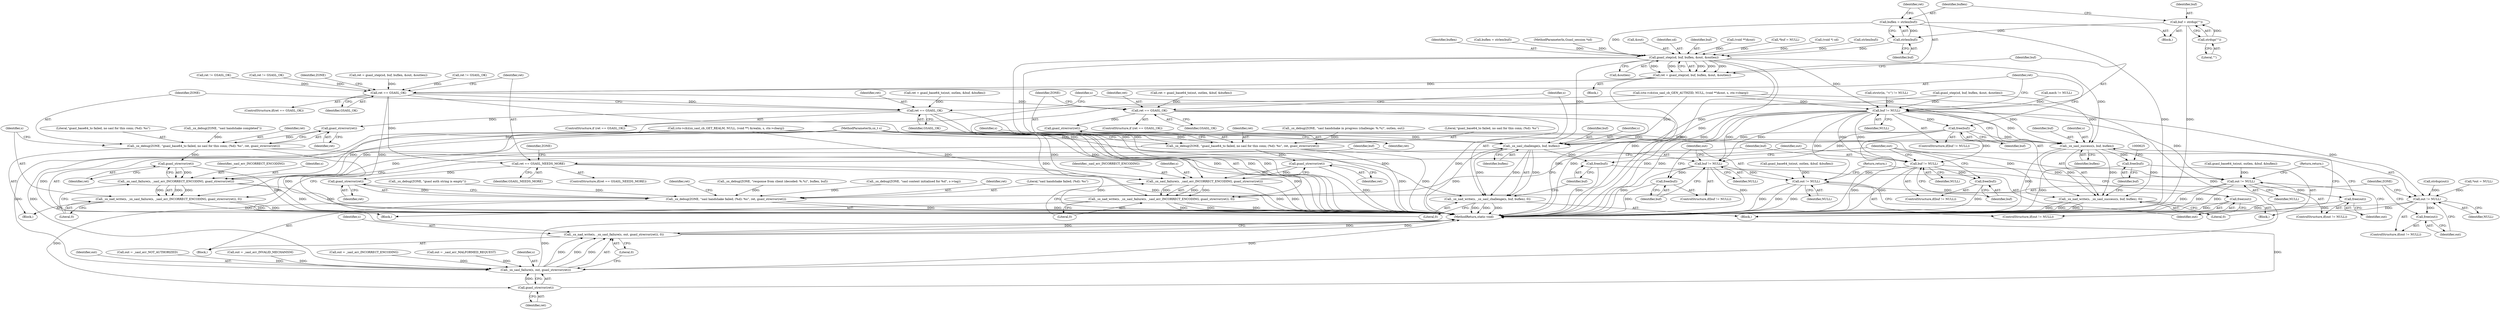 digraph "0_jabberd2_8416ae54ecefa670534f27a31db71d048b9c7f16_0@API" {
"1000465" [label="(Call,buflen = strlen(buf))"];
"1000467" [label="(Call,strlen(buf))"];
"1000461" [label="(Call,buf = strdup(\"\"))"];
"1000463" [label="(Call,strdup(\"\"))"];
"1000508" [label="(Call,gsasl_step(sd, buf, buflen, &out, &outlen))"];
"1000506" [label="(Call,ret = gsasl_step(sd, buf, buflen, &out, &outlen))"];
"1000592" [label="(Call,ret == GSASL_OK)"];
"1000609" [label="(Call,ret == GSASL_OK)"];
"1000656" [label="(Call,gsasl_strerror(ret))"];
"1000652" [label="(Call,_sx_debug(ZONE, \"gsasl_base64_to failed, no sasl for this conn; (%d): %s\", ret, gsasl_strerror(ret)))"];
"1000663" [label="(Call,gsasl_strerror(ret))"];
"1000660" [label="(Call,_sx_sasl_failure(s, _sasl_err_INCORRECT_ENCODING, gsasl_strerror(ret)))"];
"1000658" [label="(Call,_sx_nad_write(s, _sx_sasl_failure(s, _sasl_err_INCORRECT_ENCODING, gsasl_strerror(ret)), 0))"];
"1000680" [label="(Call,ret == GSASL_NEEDS_MORE)"];
"1000751" [label="(Call,gsasl_strerror(ret))"];
"1000747" [label="(Call,_sx_debug(ZONE, \"sasl handshake failed; (%d): %s\", ret, gsasl_strerror(ret)))"];
"1000789" [label="(Call,gsasl_strerror(ret))"];
"1000786" [label="(Call,_sx_sasl_failure(s, out, gsasl_strerror(ret)))"];
"1000784" [label="(Call,_sx_nad_write(s, _sx_sasl_failure(s, out, gsasl_strerror(ret)), 0))"];
"1000699" [label="(Call,ret == GSASL_OK)"];
"1000718" [label="(Call,gsasl_strerror(ret))"];
"1000714" [label="(Call,_sx_debug(ZONE, \"gsasl_base64_to failed, no sasl for this conn; (%d): %s\", ret, gsasl_strerror(ret)))"];
"1000725" [label="(Call,gsasl_strerror(ret))"];
"1000722" [label="(Call,_sx_sasl_failure(s, _sasl_err_INCORRECT_ENCODING, gsasl_strerror(ret)))"];
"1000720" [label="(Call,_sx_nad_write(s, _sx_sasl_failure(s, _sasl_err_INCORRECT_ENCODING, gsasl_strerror(ret)), 0))"];
"1000586" [label="(Call,buf != NULL)"];
"1000589" [label="(Call,free(buf))"];
"1000615" [label="(Call,_sx_sasl_success(s, buf, buflen))"];
"1000613" [label="(Call,_sx_nad_write(s, _sx_sasl_success(s, buf, buflen), 0))"];
"1000620" [label="(Call,free(buf))"];
"1000667" [label="(Call,buf != NULL)"];
"1000670" [label="(Call,free(buf))"];
"1000673" [label="(Call,out != NULL)"];
"1000676" [label="(Call,free(out))"];
"1000705" [label="(Call,_sx_sasl_challenge(s, buf, buflen))"];
"1000703" [label="(Call,_sx_nad_write(s, _sx_sasl_challenge(s, buf, buflen), 0))"];
"1000710" [label="(Call,free(buf))"];
"1000729" [label="(Call,buf != NULL)"];
"1000732" [label="(Call,free(buf))"];
"1000735" [label="(Call,out != NULL)"];
"1000738" [label="(Call,free(out))"];
"1000742" [label="(Call,out != NULL)"];
"1000745" [label="(Call,free(out))"];
"1000786" [label="(Call,_sx_sasl_failure(s, out, gsasl_strerror(ret)))"];
"1000465" [label="(Call,buflen = strlen(buf))"];
"1000748" [label="(Identifier,ZONE)"];
"1000660" [label="(Call,_sx_sasl_failure(s, _sasl_err_INCORRECT_ENCODING, gsasl_strerror(ret)))"];
"1000668" [label="(Identifier,buf)"];
"1000651" [label="(Block,)"];
"1000727" [label="(Literal,0)"];
"1000507" [label="(Identifier,ret)"];
"1000597" [label="(Identifier,ZONE)"];
"1000420" [label="(Call,(ctx->cb)(sx_sasl_cb_GEN_AUTHZID, NULL, (void **)&out, s, ctx->cbarg))"];
"1000463" [label="(Call,strdup(\"\"))"];
"1000722" [label="(Call,_sx_sasl_failure(s, _sasl_err_INCORRECT_ENCODING, gsasl_strerror(ret)))"];
"1000706" [label="(Identifier,s)"];
"1000744" [label="(Identifier,NULL)"];
"1000745" [label="(Call,free(out))"];
"1000685" [label="(Identifier,ZONE)"];
"1000458" [label="(Call,_sx_debug(ZONE, \"gsasl auth string is empty\"))"];
"1000663" [label="(Call,gsasl_strerror(ret))"];
"1000731" [label="(Identifier,NULL)"];
"1000754" [label="(Identifier,ret)"];
"1000738" [label="(Call,free(out))"];
"1000442" [label="(Call,strstr(in, \"<\") != NULL)"];
"1000704" [label="(Identifier,s)"];
"1000609" [label="(Call,ret == GSASL_OK)"];
"1000510" [label="(Identifier,buf)"];
"1000615" [label="(Call,_sx_sasl_success(s, buf, buflen))"];
"1000689" [label="(Call,ret = gsasl_base64_to(out, outlen, &buf, &buflen))"];
"1000739" [label="(Identifier,out)"];
"1000710" [label="(Call,free(buf))"];
"1000675" [label="(Identifier,NULL)"];
"1000676" [label="(Call,free(out))"];
"1000747" [label="(Call,_sx_debug(ZONE, \"sasl handshake failed; (%d): %s\", ret, gsasl_strerror(ret)))"];
"1000736" [label="(Identifier,out)"];
"1000691" [label="(Call,gsasl_base64_to(out, outlen, &buf, &buflen))"];
"1000612" [label="(Block,)"];
"1000664" [label="(Identifier,ret)"];
"1000506" [label="(Call,ret = gsasl_step(sd, buf, buflen, &out, &outlen))"];
"1000743" [label="(Identifier,out)"];
"1000594" [label="(Identifier,GSASL_OK)"];
"1000751" [label="(Call,gsasl_strerror(ret))"];
"1000662" [label="(Identifier,_sasl_err_INCORRECT_ENCODING)"];
"1000423" [label="(Call,(void **)&out)"];
"1000700" [label="(Identifier,ret)"];
"1000570" [label="(Call,_sx_debug(ZONE, \"response from client (decoded: %.*s)\", buflen, buf))"];
"1000752" [label="(Identifier,ret)"];
"1000596" [label="(Call,_sx_debug(ZONE, \"sasl handshake completed\"))"];
"1000679" [label="(ControlStructure,if(ret == GSASL_NEEDS_MORE))"];
"1000732" [label="(Call,free(buf))"];
"1000681" [label="(Identifier,ret)"];
"1000734" [label="(ControlStructure,if(out != NULL))"];
"1000669" [label="(Identifier,NULL)"];
"1000740" [label="(Return,return;)"];
"1000682" [label="(Identifier,GSASL_NEEDS_MORE)"];
"1000678" [label="(Return,return;)"];
"1000784" [label="(Call,_sx_nad_write(s, _sx_sasl_failure(s, out, gsasl_strerror(ret)), 0))"];
"1000671" [label="(Identifier,buf)"];
"1000592" [label="(Call,ret == GSASL_OK)"];
"1000788" [label="(Identifier,out)"];
"1000726" [label="(Identifier,ret)"];
"1000433" [label="(Call,strdup(out))"];
"1000140" [label="(Call,*buf = NULL)"];
"1000120" [label="(MethodParameterIn,sx_t s)"];
"1000699" [label="(Call,ret == GSASL_OK)"];
"1000677" [label="(Identifier,out)"];
"1000659" [label="(Identifier,s)"];
"1000410" [label="(Call,(void *) sd)"];
"1000588" [label="(Identifier,NULL)"];
"1000144" [label="(Call,*out = NULL)"];
"1000715" [label="(Identifier,ZONE)"];
"1000792" [label="(MethodReturn,static void)"];
"1000577" [label="(Call,gsasl_step(sd, buf, buflen, &out, &outlen))"];
"1000672" [label="(ControlStructure,if(out != NULL))"];
"1000652" [label="(Call,_sx_debug(ZONE, \"gsasl_base64_to failed, no sasl for this conn; (%d): %s\", ret, gsasl_strerror(ret)))"];
"1000721" [label="(Identifier,s)"];
"1000741" [label="(ControlStructure,if(out != NULL))"];
"1000733" [label="(Identifier,buf)"];
"1000437" [label="(Call,strlen(buf))"];
"1000742" [label="(Call,out != NULL)"];
"1000656" [label="(Call,gsasl_strerror(ret))"];
"1000511" [label="(Identifier,buflen)"];
"1000713" [label="(Block,)"];
"1000396" [label="(Call,_sx_debug(ZONE, \"sasl context initialised for %d\", s->tag))"];
"1000586" [label="(Call,buf != NULL)"];
"1000705" [label="(Call,_sx_sasl_challenge(s, buf, buflen))"];
"1000655" [label="(Identifier,ret)"];
"1000737" [label="(Identifier,NULL)"];
"1000718" [label="(Call,gsasl_strerror(ret))"];
"1000613" [label="(Call,_sx_nad_write(s, _sx_sasl_success(s, buf, buflen), 0))"];
"1000709" [label="(Literal,0)"];
"1000461" [label="(Call,buf = strdup(\"\"))"];
"1000719" [label="(Identifier,ret)"];
"1000585" [label="(ControlStructure,if(buf != NULL))"];
"1000750" [label="(Identifier,ret)"];
"1000435" [label="(Call,buflen = strlen(buf))"];
"1000730" [label="(Identifier,buf)"];
"1000711" [label="(Identifier,buf)"];
"1000728" [label="(ControlStructure,if(buf != NULL))"];
"1000746" [label="(Identifier,out)"];
"1000765" [label="(Call,out = _sasl_err_NOT_AUTHORIZED)"];
"1000790" [label="(Identifier,ret)"];
"1000771" [label="(Call,out = _sasl_err_INVALID_MECHANISM)"];
"1000126" [label="(Block,)"];
"1000620" [label="(Call,free(buf))"];
"1000587" [label="(Identifier,buf)"];
"1000468" [label="(Identifier,buf)"];
"1000666" [label="(ControlStructure,if(buf != NULL))"];
"1000658" [label="(Call,_sx_nad_write(s, _sx_sasl_failure(s, _sasl_err_INCORRECT_ENCODING, gsasl_strerror(ret)), 0))"];
"1000614" [label="(Identifier,s)"];
"1000619" [label="(Literal,0)"];
"1000791" [label="(Literal,0)"];
"1000654" [label="(Literal,\"gsasl_base64_to failed, no sasl for this conn; (%d): %s\")"];
"1000667" [label="(Call,buf != NULL)"];
"1000661" [label="(Identifier,s)"];
"1000665" [label="(Literal,0)"];
"1000122" [label="(MethodParameterIn,Gsasl_session *sd)"];
"1000617" [label="(Identifier,buf)"];
"1000467" [label="(Call,strlen(buf))"];
"1000725" [label="(Call,gsasl_strerror(ret))"];
"1000591" [label="(ControlStructure,if(ret == GSASL_OK))"];
"1000684" [label="(Call,_sx_debug(ZONE, \"sasl handshake in progress (challenge: %.*s)\", outlen, out))"];
"1000512" [label="(Call,&out)"];
"1000590" [label="(Identifier,buf)"];
"1000464" [label="(Literal,\"\")"];
"1000610" [label="(Identifier,ret)"];
"1000653" [label="(Identifier,ZONE)"];
"1000575" [label="(Call,ret = gsasl_step(sd, buf, buflen, &out, &outlen))"];
"1000599" [label="(Call,ret = gsasl_base64_to(out, outlen, &buf, &buflen))"];
"1000703" [label="(Call,_sx_nad_write(s, _sx_sasl_challenge(s, buf, buflen), 0))"];
"1000670" [label="(Call,free(buf))"];
"1000589" [label="(Call,free(buf))"];
"1000608" [label="(ControlStructure,if (ret == GSASL_OK))"];
"1000724" [label="(Identifier,_sasl_err_INCORRECT_ENCODING)"];
"1000509" [label="(Identifier,sd)"];
"1000714" [label="(Call,_sx_debug(ZONE, \"gsasl_base64_to failed, no sasl for this conn; (%d): %s\", ret, gsasl_strerror(ret)))"];
"1000708" [label="(Identifier,buflen)"];
"1000785" [label="(Identifier,s)"];
"1000723" [label="(Identifier,s)"];
"1000164" [label="(Call,mech != NULL)"];
"1000514" [label="(Call,&outlen)"];
"1000776" [label="(Call,out = _sasl_err_INCORRECT_ENCODING)"];
"1000508" [label="(Call,gsasl_step(sd, buf, buflen, &out, &outlen))"];
"1000707" [label="(Identifier,buf)"];
"1000618" [label="(Identifier,buflen)"];
"1000457" [label="(Block,)"];
"1000601" [label="(Call,gsasl_base64_to(out, outlen, &buf, &buflen))"];
"1000680" [label="(Call,ret == GSASL_NEEDS_MORE)"];
"1000735" [label="(Call,out != NULL)"];
"1000621" [label="(Identifier,buf)"];
"1000466" [label="(Identifier,buflen)"];
"1000611" [label="(Identifier,GSASL_OK)"];
"1000781" [label="(Call,out = _sasl_err_MALFORMED_REQUEST)"];
"1000593" [label="(Identifier,ret)"];
"1000674" [label="(Identifier,out)"];
"1000787" [label="(Identifier,s)"];
"1000716" [label="(Literal,\"gsasl_base64_to failed, no sasl for this conn; (%d): %s\")"];
"1000528" [label="(Call,ret != GSASL_OK)"];
"1000717" [label="(Identifier,ret)"];
"1000749" [label="(Literal,\"sasl handshake failed; (%d): %s\")"];
"1000221" [label="(Call,(ctx->cb)(sx_sasl_cb_GET_REALM, NULL, (void **) &realm, s, ctx->cbarg))"];
"1000616" [label="(Identifier,s)"];
"1000698" [label="(ControlStructure,if (ret == GSASL_OK))"];
"1000789" [label="(Call,gsasl_strerror(ret))"];
"1000701" [label="(Identifier,GSASL_OK)"];
"1000702" [label="(Block,)"];
"1000720" [label="(Call,_sx_nad_write(s, _sx_sasl_failure(s, _sasl_err_INCORRECT_ENCODING, gsasl_strerror(ret)), 0))"];
"1000673" [label="(Call,out != NULL)"];
"1000462" [label="(Identifier,buf)"];
"1000202" [label="(Call,ret != GSASL_OK)"];
"1000481" [label="(Call,ret != GSASL_OK)"];
"1000167" [label="(Block,)"];
"1000657" [label="(Identifier,ret)"];
"1000729" [label="(Call,buf != NULL)"];
"1000465" -> "1000457"  [label="AST: "];
"1000465" -> "1000467"  [label="CFG: "];
"1000466" -> "1000465"  [label="AST: "];
"1000467" -> "1000465"  [label="AST: "];
"1000507" -> "1000465"  [label="CFG: "];
"1000465" -> "1000792"  [label="DDG: "];
"1000467" -> "1000465"  [label="DDG: "];
"1000465" -> "1000508"  [label="DDG: "];
"1000467" -> "1000468"  [label="CFG: "];
"1000468" -> "1000467"  [label="AST: "];
"1000461" -> "1000467"  [label="DDG: "];
"1000467" -> "1000508"  [label="DDG: "];
"1000461" -> "1000457"  [label="AST: "];
"1000461" -> "1000463"  [label="CFG: "];
"1000462" -> "1000461"  [label="AST: "];
"1000463" -> "1000461"  [label="AST: "];
"1000466" -> "1000461"  [label="CFG: "];
"1000461" -> "1000792"  [label="DDG: "];
"1000463" -> "1000461"  [label="DDG: "];
"1000463" -> "1000464"  [label="CFG: "];
"1000464" -> "1000463"  [label="AST: "];
"1000508" -> "1000506"  [label="AST: "];
"1000508" -> "1000514"  [label="CFG: "];
"1000509" -> "1000508"  [label="AST: "];
"1000510" -> "1000508"  [label="AST: "];
"1000511" -> "1000508"  [label="AST: "];
"1000512" -> "1000508"  [label="AST: "];
"1000514" -> "1000508"  [label="AST: "];
"1000506" -> "1000508"  [label="CFG: "];
"1000508" -> "1000792"  [label="DDG: "];
"1000508" -> "1000792"  [label="DDG: "];
"1000508" -> "1000792"  [label="DDG: "];
"1000508" -> "1000792"  [label="DDG: "];
"1000508" -> "1000506"  [label="DDG: "];
"1000508" -> "1000506"  [label="DDG: "];
"1000508" -> "1000506"  [label="DDG: "];
"1000508" -> "1000506"  [label="DDG: "];
"1000508" -> "1000506"  [label="DDG: "];
"1000410" -> "1000508"  [label="DDG: "];
"1000122" -> "1000508"  [label="DDG: "];
"1000140" -> "1000508"  [label="DDG: "];
"1000437" -> "1000508"  [label="DDG: "];
"1000435" -> "1000508"  [label="DDG: "];
"1000423" -> "1000508"  [label="DDG: "];
"1000508" -> "1000586"  [label="DDG: "];
"1000508" -> "1000615"  [label="DDG: "];
"1000508" -> "1000705"  [label="DDG: "];
"1000506" -> "1000167"  [label="AST: "];
"1000507" -> "1000506"  [label="AST: "];
"1000587" -> "1000506"  [label="CFG: "];
"1000506" -> "1000792"  [label="DDG: "];
"1000506" -> "1000592"  [label="DDG: "];
"1000592" -> "1000591"  [label="AST: "];
"1000592" -> "1000594"  [label="CFG: "];
"1000593" -> "1000592"  [label="AST: "];
"1000594" -> "1000592"  [label="AST: "];
"1000597" -> "1000592"  [label="CFG: "];
"1000681" -> "1000592"  [label="CFG: "];
"1000592" -> "1000792"  [label="DDG: "];
"1000592" -> "1000792"  [label="DDG: "];
"1000575" -> "1000592"  [label="DDG: "];
"1000481" -> "1000592"  [label="DDG: "];
"1000528" -> "1000592"  [label="DDG: "];
"1000202" -> "1000592"  [label="DDG: "];
"1000592" -> "1000609"  [label="DDG: "];
"1000592" -> "1000680"  [label="DDG: "];
"1000592" -> "1000699"  [label="DDG: "];
"1000609" -> "1000608"  [label="AST: "];
"1000609" -> "1000611"  [label="CFG: "];
"1000610" -> "1000609"  [label="AST: "];
"1000611" -> "1000609"  [label="AST: "];
"1000614" -> "1000609"  [label="CFG: "];
"1000653" -> "1000609"  [label="CFG: "];
"1000609" -> "1000792"  [label="DDG: "];
"1000609" -> "1000792"  [label="DDG: "];
"1000609" -> "1000792"  [label="DDG: "];
"1000599" -> "1000609"  [label="DDG: "];
"1000609" -> "1000656"  [label="DDG: "];
"1000656" -> "1000652"  [label="AST: "];
"1000656" -> "1000657"  [label="CFG: "];
"1000657" -> "1000656"  [label="AST: "];
"1000652" -> "1000656"  [label="CFG: "];
"1000656" -> "1000652"  [label="DDG: "];
"1000652" -> "1000651"  [label="AST: "];
"1000653" -> "1000652"  [label="AST: "];
"1000654" -> "1000652"  [label="AST: "];
"1000655" -> "1000652"  [label="AST: "];
"1000659" -> "1000652"  [label="CFG: "];
"1000652" -> "1000792"  [label="DDG: "];
"1000652" -> "1000792"  [label="DDG: "];
"1000596" -> "1000652"  [label="DDG: "];
"1000652" -> "1000663"  [label="DDG: "];
"1000663" -> "1000660"  [label="AST: "];
"1000663" -> "1000664"  [label="CFG: "];
"1000664" -> "1000663"  [label="AST: "];
"1000660" -> "1000663"  [label="CFG: "];
"1000663" -> "1000792"  [label="DDG: "];
"1000663" -> "1000660"  [label="DDG: "];
"1000660" -> "1000658"  [label="AST: "];
"1000661" -> "1000660"  [label="AST: "];
"1000662" -> "1000660"  [label="AST: "];
"1000665" -> "1000660"  [label="CFG: "];
"1000660" -> "1000792"  [label="DDG: "];
"1000660" -> "1000792"  [label="DDG: "];
"1000660" -> "1000658"  [label="DDG: "];
"1000660" -> "1000658"  [label="DDG: "];
"1000660" -> "1000658"  [label="DDG: "];
"1000420" -> "1000660"  [label="DDG: "];
"1000120" -> "1000660"  [label="DDG: "];
"1000221" -> "1000660"  [label="DDG: "];
"1000658" -> "1000651"  [label="AST: "];
"1000658" -> "1000665"  [label="CFG: "];
"1000659" -> "1000658"  [label="AST: "];
"1000665" -> "1000658"  [label="AST: "];
"1000668" -> "1000658"  [label="CFG: "];
"1000658" -> "1000792"  [label="DDG: "];
"1000658" -> "1000792"  [label="DDG: "];
"1000658" -> "1000792"  [label="DDG: "];
"1000120" -> "1000658"  [label="DDG: "];
"1000680" -> "1000679"  [label="AST: "];
"1000680" -> "1000682"  [label="CFG: "];
"1000681" -> "1000680"  [label="AST: "];
"1000682" -> "1000680"  [label="AST: "];
"1000685" -> "1000680"  [label="CFG: "];
"1000743" -> "1000680"  [label="CFG: "];
"1000680" -> "1000792"  [label="DDG: "];
"1000680" -> "1000792"  [label="DDG: "];
"1000680" -> "1000751"  [label="DDG: "];
"1000751" -> "1000747"  [label="AST: "];
"1000751" -> "1000752"  [label="CFG: "];
"1000752" -> "1000751"  [label="AST: "];
"1000747" -> "1000751"  [label="CFG: "];
"1000751" -> "1000747"  [label="DDG: "];
"1000747" -> "1000126"  [label="AST: "];
"1000748" -> "1000747"  [label="AST: "];
"1000749" -> "1000747"  [label="AST: "];
"1000750" -> "1000747"  [label="AST: "];
"1000754" -> "1000747"  [label="CFG: "];
"1000747" -> "1000792"  [label="DDG: "];
"1000747" -> "1000792"  [label="DDG: "];
"1000396" -> "1000747"  [label="DDG: "];
"1000570" -> "1000747"  [label="DDG: "];
"1000458" -> "1000747"  [label="DDG: "];
"1000747" -> "1000789"  [label="DDG: "];
"1000789" -> "1000786"  [label="AST: "];
"1000789" -> "1000790"  [label="CFG: "];
"1000790" -> "1000789"  [label="AST: "];
"1000786" -> "1000789"  [label="CFG: "];
"1000789" -> "1000792"  [label="DDG: "];
"1000789" -> "1000786"  [label="DDG: "];
"1000786" -> "1000784"  [label="AST: "];
"1000787" -> "1000786"  [label="AST: "];
"1000788" -> "1000786"  [label="AST: "];
"1000791" -> "1000786"  [label="CFG: "];
"1000786" -> "1000792"  [label="DDG: "];
"1000786" -> "1000792"  [label="DDG: "];
"1000786" -> "1000784"  [label="DDG: "];
"1000786" -> "1000784"  [label="DDG: "];
"1000786" -> "1000784"  [label="DDG: "];
"1000420" -> "1000786"  [label="DDG: "];
"1000120" -> "1000786"  [label="DDG: "];
"1000221" -> "1000786"  [label="DDG: "];
"1000781" -> "1000786"  [label="DDG: "];
"1000776" -> "1000786"  [label="DDG: "];
"1000765" -> "1000786"  [label="DDG: "];
"1000771" -> "1000786"  [label="DDG: "];
"1000784" -> "1000126"  [label="AST: "];
"1000784" -> "1000791"  [label="CFG: "];
"1000785" -> "1000784"  [label="AST: "];
"1000791" -> "1000784"  [label="AST: "];
"1000792" -> "1000784"  [label="CFG: "];
"1000784" -> "1000792"  [label="DDG: "];
"1000784" -> "1000792"  [label="DDG: "];
"1000784" -> "1000792"  [label="DDG: "];
"1000120" -> "1000784"  [label="DDG: "];
"1000699" -> "1000698"  [label="AST: "];
"1000699" -> "1000701"  [label="CFG: "];
"1000700" -> "1000699"  [label="AST: "];
"1000701" -> "1000699"  [label="AST: "];
"1000704" -> "1000699"  [label="CFG: "];
"1000715" -> "1000699"  [label="CFG: "];
"1000699" -> "1000792"  [label="DDG: "];
"1000699" -> "1000792"  [label="DDG: "];
"1000699" -> "1000792"  [label="DDG: "];
"1000689" -> "1000699"  [label="DDG: "];
"1000699" -> "1000718"  [label="DDG: "];
"1000718" -> "1000714"  [label="AST: "];
"1000718" -> "1000719"  [label="CFG: "];
"1000719" -> "1000718"  [label="AST: "];
"1000714" -> "1000718"  [label="CFG: "];
"1000718" -> "1000714"  [label="DDG: "];
"1000714" -> "1000713"  [label="AST: "];
"1000715" -> "1000714"  [label="AST: "];
"1000716" -> "1000714"  [label="AST: "];
"1000717" -> "1000714"  [label="AST: "];
"1000721" -> "1000714"  [label="CFG: "];
"1000714" -> "1000792"  [label="DDG: "];
"1000714" -> "1000792"  [label="DDG: "];
"1000684" -> "1000714"  [label="DDG: "];
"1000714" -> "1000725"  [label="DDG: "];
"1000725" -> "1000722"  [label="AST: "];
"1000725" -> "1000726"  [label="CFG: "];
"1000726" -> "1000725"  [label="AST: "];
"1000722" -> "1000725"  [label="CFG: "];
"1000725" -> "1000792"  [label="DDG: "];
"1000725" -> "1000722"  [label="DDG: "];
"1000722" -> "1000720"  [label="AST: "];
"1000723" -> "1000722"  [label="AST: "];
"1000724" -> "1000722"  [label="AST: "];
"1000727" -> "1000722"  [label="CFG: "];
"1000722" -> "1000792"  [label="DDG: "];
"1000722" -> "1000792"  [label="DDG: "];
"1000722" -> "1000720"  [label="DDG: "];
"1000722" -> "1000720"  [label="DDG: "];
"1000722" -> "1000720"  [label="DDG: "];
"1000420" -> "1000722"  [label="DDG: "];
"1000120" -> "1000722"  [label="DDG: "];
"1000221" -> "1000722"  [label="DDG: "];
"1000720" -> "1000713"  [label="AST: "];
"1000720" -> "1000727"  [label="CFG: "];
"1000721" -> "1000720"  [label="AST: "];
"1000727" -> "1000720"  [label="AST: "];
"1000730" -> "1000720"  [label="CFG: "];
"1000720" -> "1000792"  [label="DDG: "];
"1000720" -> "1000792"  [label="DDG: "];
"1000720" -> "1000792"  [label="DDG: "];
"1000120" -> "1000720"  [label="DDG: "];
"1000586" -> "1000585"  [label="AST: "];
"1000586" -> "1000588"  [label="CFG: "];
"1000587" -> "1000586"  [label="AST: "];
"1000588" -> "1000586"  [label="AST: "];
"1000590" -> "1000586"  [label="CFG: "];
"1000593" -> "1000586"  [label="CFG: "];
"1000586" -> "1000792"  [label="DDG: "];
"1000586" -> "1000792"  [label="DDG: "];
"1000577" -> "1000586"  [label="DDG: "];
"1000164" -> "1000586"  [label="DDG: "];
"1000442" -> "1000586"  [label="DDG: "];
"1000420" -> "1000586"  [label="DDG: "];
"1000586" -> "1000589"  [label="DDG: "];
"1000586" -> "1000615"  [label="DDG: "];
"1000586" -> "1000667"  [label="DDG: "];
"1000586" -> "1000667"  [label="DDG: "];
"1000586" -> "1000673"  [label="DDG: "];
"1000586" -> "1000705"  [label="DDG: "];
"1000586" -> "1000729"  [label="DDG: "];
"1000586" -> "1000729"  [label="DDG: "];
"1000586" -> "1000735"  [label="DDG: "];
"1000586" -> "1000742"  [label="DDG: "];
"1000589" -> "1000585"  [label="AST: "];
"1000589" -> "1000590"  [label="CFG: "];
"1000590" -> "1000589"  [label="AST: "];
"1000593" -> "1000589"  [label="CFG: "];
"1000589" -> "1000792"  [label="DDG: "];
"1000589" -> "1000615"  [label="DDG: "];
"1000589" -> "1000667"  [label="DDG: "];
"1000589" -> "1000705"  [label="DDG: "];
"1000589" -> "1000729"  [label="DDG: "];
"1000615" -> "1000613"  [label="AST: "];
"1000615" -> "1000618"  [label="CFG: "];
"1000616" -> "1000615"  [label="AST: "];
"1000617" -> "1000615"  [label="AST: "];
"1000618" -> "1000615"  [label="AST: "];
"1000619" -> "1000615"  [label="CFG: "];
"1000615" -> "1000792"  [label="DDG: "];
"1000615" -> "1000613"  [label="DDG: "];
"1000615" -> "1000613"  [label="DDG: "];
"1000615" -> "1000613"  [label="DDG: "];
"1000420" -> "1000615"  [label="DDG: "];
"1000120" -> "1000615"  [label="DDG: "];
"1000221" -> "1000615"  [label="DDG: "];
"1000577" -> "1000615"  [label="DDG: "];
"1000615" -> "1000620"  [label="DDG: "];
"1000613" -> "1000612"  [label="AST: "];
"1000613" -> "1000619"  [label="CFG: "];
"1000614" -> "1000613"  [label="AST: "];
"1000619" -> "1000613"  [label="AST: "];
"1000621" -> "1000613"  [label="CFG: "];
"1000613" -> "1000792"  [label="DDG: "];
"1000613" -> "1000792"  [label="DDG: "];
"1000613" -> "1000792"  [label="DDG: "];
"1000120" -> "1000613"  [label="DDG: "];
"1000620" -> "1000612"  [label="AST: "];
"1000620" -> "1000621"  [label="CFG: "];
"1000621" -> "1000620"  [label="AST: "];
"1000625" -> "1000620"  [label="CFG: "];
"1000620" -> "1000792"  [label="DDG: "];
"1000667" -> "1000666"  [label="AST: "];
"1000667" -> "1000669"  [label="CFG: "];
"1000668" -> "1000667"  [label="AST: "];
"1000669" -> "1000667"  [label="AST: "];
"1000671" -> "1000667"  [label="CFG: "];
"1000674" -> "1000667"  [label="CFG: "];
"1000667" -> "1000792"  [label="DDG: "];
"1000667" -> "1000792"  [label="DDG: "];
"1000667" -> "1000670"  [label="DDG: "];
"1000667" -> "1000673"  [label="DDG: "];
"1000670" -> "1000666"  [label="AST: "];
"1000670" -> "1000671"  [label="CFG: "];
"1000671" -> "1000670"  [label="AST: "];
"1000674" -> "1000670"  [label="CFG: "];
"1000670" -> "1000792"  [label="DDG: "];
"1000673" -> "1000672"  [label="AST: "];
"1000673" -> "1000675"  [label="CFG: "];
"1000674" -> "1000673"  [label="AST: "];
"1000675" -> "1000673"  [label="AST: "];
"1000677" -> "1000673"  [label="CFG: "];
"1000678" -> "1000673"  [label="CFG: "];
"1000673" -> "1000792"  [label="DDG: "];
"1000673" -> "1000792"  [label="DDG: "];
"1000673" -> "1000792"  [label="DDG: "];
"1000601" -> "1000673"  [label="DDG: "];
"1000673" -> "1000676"  [label="DDG: "];
"1000676" -> "1000672"  [label="AST: "];
"1000676" -> "1000677"  [label="CFG: "];
"1000677" -> "1000676"  [label="AST: "];
"1000678" -> "1000676"  [label="CFG: "];
"1000676" -> "1000792"  [label="DDG: "];
"1000705" -> "1000703"  [label="AST: "];
"1000705" -> "1000708"  [label="CFG: "];
"1000706" -> "1000705"  [label="AST: "];
"1000707" -> "1000705"  [label="AST: "];
"1000708" -> "1000705"  [label="AST: "];
"1000709" -> "1000705"  [label="CFG: "];
"1000705" -> "1000792"  [label="DDG: "];
"1000705" -> "1000703"  [label="DDG: "];
"1000705" -> "1000703"  [label="DDG: "];
"1000705" -> "1000703"  [label="DDG: "];
"1000420" -> "1000705"  [label="DDG: "];
"1000120" -> "1000705"  [label="DDG: "];
"1000221" -> "1000705"  [label="DDG: "];
"1000577" -> "1000705"  [label="DDG: "];
"1000705" -> "1000710"  [label="DDG: "];
"1000703" -> "1000702"  [label="AST: "];
"1000703" -> "1000709"  [label="CFG: "];
"1000704" -> "1000703"  [label="AST: "];
"1000709" -> "1000703"  [label="AST: "];
"1000711" -> "1000703"  [label="CFG: "];
"1000703" -> "1000792"  [label="DDG: "];
"1000703" -> "1000792"  [label="DDG: "];
"1000703" -> "1000792"  [label="DDG: "];
"1000120" -> "1000703"  [label="DDG: "];
"1000710" -> "1000702"  [label="AST: "];
"1000710" -> "1000711"  [label="CFG: "];
"1000711" -> "1000710"  [label="AST: "];
"1000736" -> "1000710"  [label="CFG: "];
"1000710" -> "1000792"  [label="DDG: "];
"1000729" -> "1000728"  [label="AST: "];
"1000729" -> "1000731"  [label="CFG: "];
"1000730" -> "1000729"  [label="AST: "];
"1000731" -> "1000729"  [label="AST: "];
"1000733" -> "1000729"  [label="CFG: "];
"1000736" -> "1000729"  [label="CFG: "];
"1000729" -> "1000792"  [label="DDG: "];
"1000729" -> "1000792"  [label="DDG: "];
"1000729" -> "1000732"  [label="DDG: "];
"1000729" -> "1000735"  [label="DDG: "];
"1000732" -> "1000728"  [label="AST: "];
"1000732" -> "1000733"  [label="CFG: "];
"1000733" -> "1000732"  [label="AST: "];
"1000736" -> "1000732"  [label="CFG: "];
"1000732" -> "1000792"  [label="DDG: "];
"1000735" -> "1000734"  [label="AST: "];
"1000735" -> "1000737"  [label="CFG: "];
"1000736" -> "1000735"  [label="AST: "];
"1000737" -> "1000735"  [label="AST: "];
"1000739" -> "1000735"  [label="CFG: "];
"1000740" -> "1000735"  [label="CFG: "];
"1000735" -> "1000792"  [label="DDG: "];
"1000735" -> "1000792"  [label="DDG: "];
"1000735" -> "1000792"  [label="DDG: "];
"1000691" -> "1000735"  [label="DDG: "];
"1000735" -> "1000738"  [label="DDG: "];
"1000738" -> "1000734"  [label="AST: "];
"1000738" -> "1000739"  [label="CFG: "];
"1000739" -> "1000738"  [label="AST: "];
"1000740" -> "1000738"  [label="CFG: "];
"1000738" -> "1000792"  [label="DDG: "];
"1000742" -> "1000741"  [label="AST: "];
"1000742" -> "1000744"  [label="CFG: "];
"1000743" -> "1000742"  [label="AST: "];
"1000744" -> "1000742"  [label="AST: "];
"1000746" -> "1000742"  [label="CFG: "];
"1000748" -> "1000742"  [label="CFG: "];
"1000742" -> "1000792"  [label="DDG: "];
"1000742" -> "1000792"  [label="DDG: "];
"1000433" -> "1000742"  [label="DDG: "];
"1000144" -> "1000742"  [label="DDG: "];
"1000742" -> "1000745"  [label="DDG: "];
"1000745" -> "1000741"  [label="AST: "];
"1000745" -> "1000746"  [label="CFG: "];
"1000746" -> "1000745"  [label="AST: "];
"1000748" -> "1000745"  [label="CFG: "];
}
